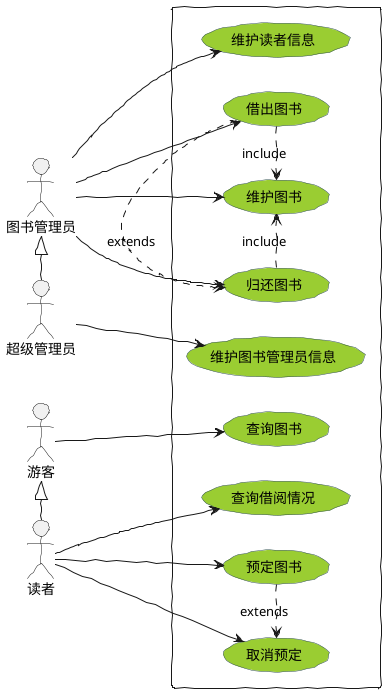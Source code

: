 @startuml

:超级管理员: as root
:图书管理员: as manage
:游客: as visitor
:读者: as reader


rectangle  {

    left to right direction
	manage -> (维护图书)
	manage --> (借出图书)
	manage -> (归还图书)
	manage -> (维护读者信息)

	root --> (维护图书管理员信息)
	(借出图书) .> (维护图书) : include
    (归还图书) .> (维护图书) : include


	reader --> (查询借阅情况)
	reader -> (预定图书)
	reader -> (取消预定)

	visitor --> (查询图书)

	(借出图书) .> (归还图书) : extends
	(预定图书) .> (取消预定) : extends



}

visitor <|- reader
manage <|- root

skinparam handwritten true
skinparam usecase {
	BackgroundColor YellowGreen
	BorderColor DarkSlateGray
	ArrowColor Olive
	ActorBorderColor black
	ActorFontName Courier

}
@enduml